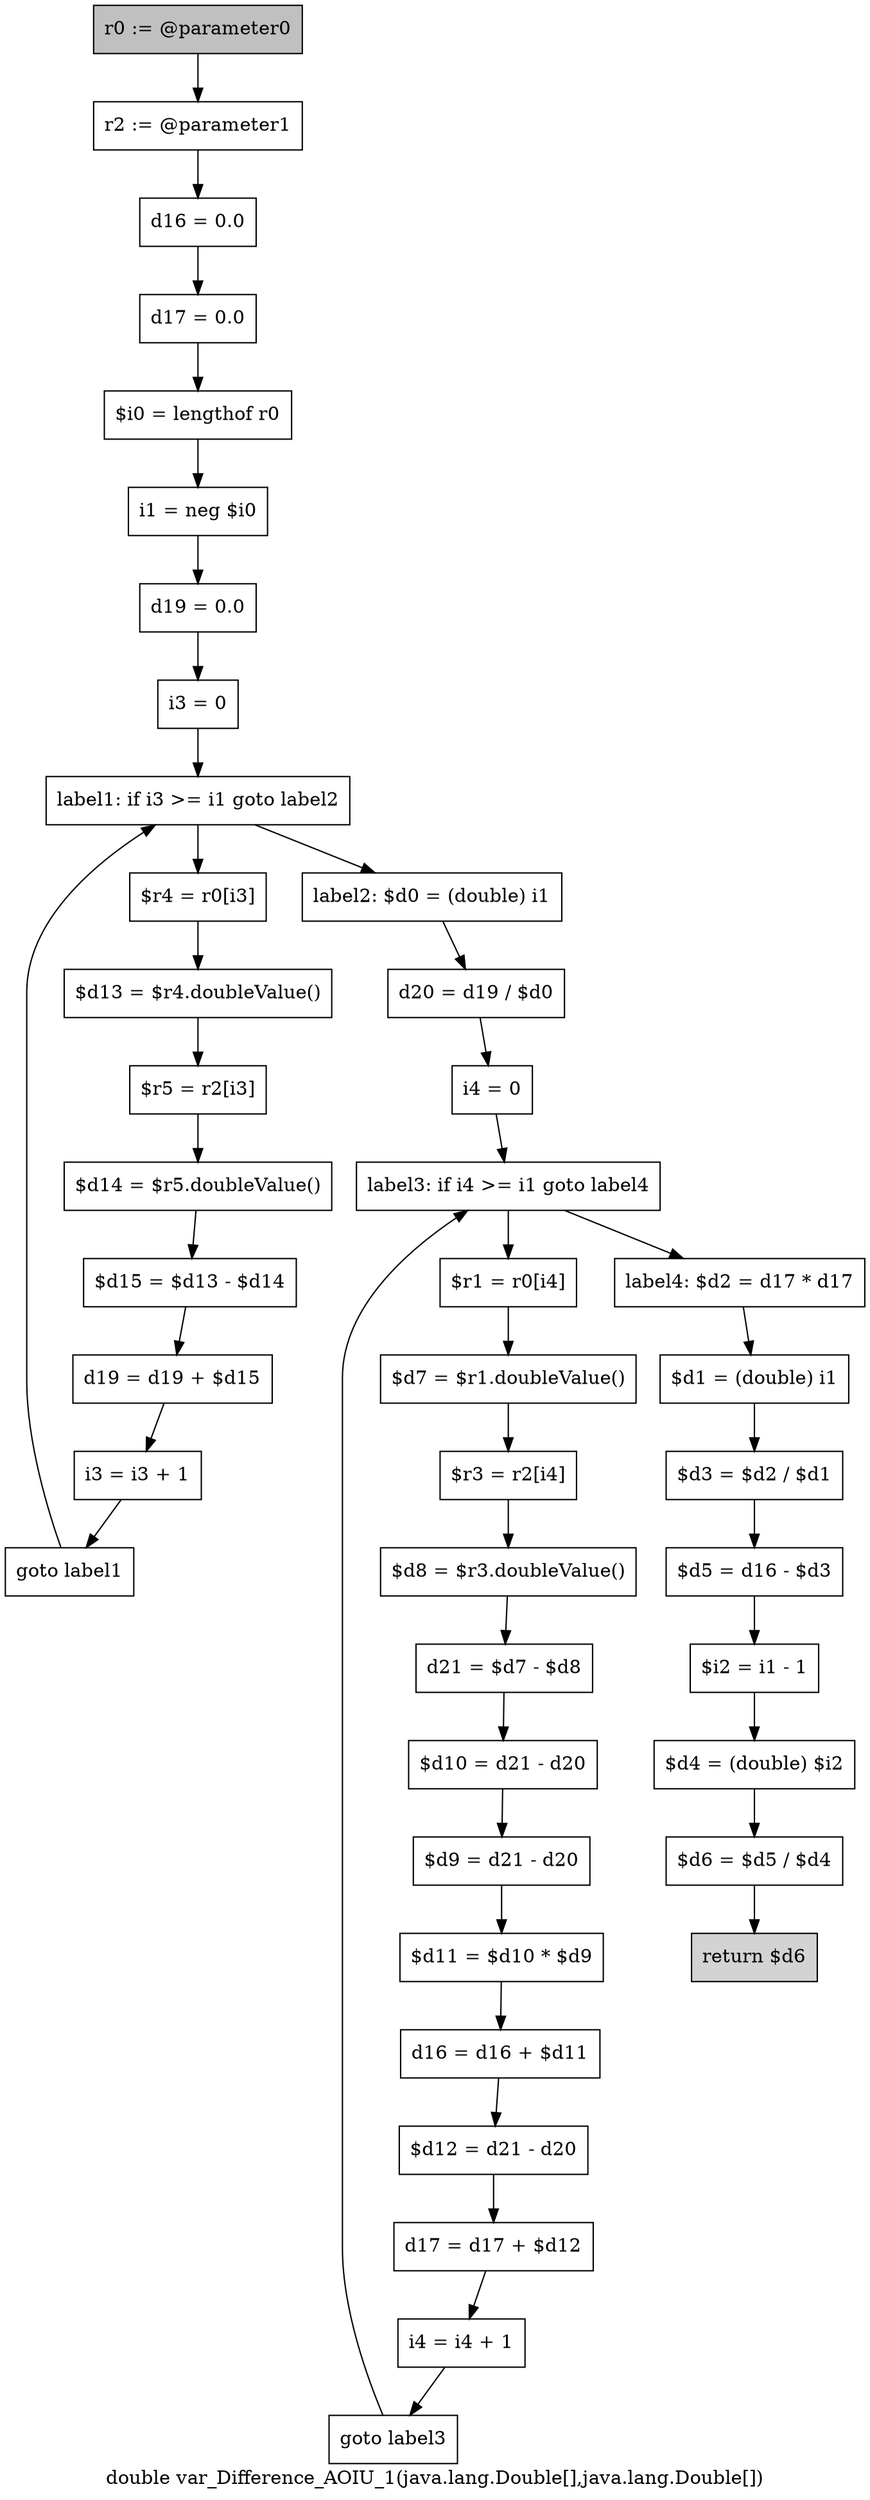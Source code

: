 digraph "double var_Difference_AOIU_1(java.lang.Double[],java.lang.Double[])" {
    label="double var_Difference_AOIU_1(java.lang.Double[],java.lang.Double[])";
    node [shape=box];
    "0" [style=filled,fillcolor=gray,label="r0 := @parameter0",];
    "1" [label="r2 := @parameter1",];
    "0"->"1";
    "2" [label="d16 = 0.0",];
    "1"->"2";
    "3" [label="d17 = 0.0",];
    "2"->"3";
    "4" [label="$i0 = lengthof r0",];
    "3"->"4";
    "5" [label="i1 = neg $i0",];
    "4"->"5";
    "6" [label="d19 = 0.0",];
    "5"->"6";
    "7" [label="i3 = 0",];
    "6"->"7";
    "8" [label="label1: if i3 >= i1 goto label2",];
    "7"->"8";
    "9" [label="$r4 = r0[i3]",];
    "8"->"9";
    "17" [label="label2: $d0 = (double) i1",];
    "8"->"17";
    "10" [label="$d13 = $r4.doubleValue()",];
    "9"->"10";
    "11" [label="$r5 = r2[i3]",];
    "10"->"11";
    "12" [label="$d14 = $r5.doubleValue()",];
    "11"->"12";
    "13" [label="$d15 = $d13 - $d14",];
    "12"->"13";
    "14" [label="d19 = d19 + $d15",];
    "13"->"14";
    "15" [label="i3 = i3 + 1",];
    "14"->"15";
    "16" [label="goto label1",];
    "15"->"16";
    "16"->"8";
    "18" [label="d20 = d19 / $d0",];
    "17"->"18";
    "19" [label="i4 = 0",];
    "18"->"19";
    "20" [label="label3: if i4 >= i1 goto label4",];
    "19"->"20";
    "21" [label="$r1 = r0[i4]",];
    "20"->"21";
    "34" [label="label4: $d2 = d17 * d17",];
    "20"->"34";
    "22" [label="$d7 = $r1.doubleValue()",];
    "21"->"22";
    "23" [label="$r3 = r2[i4]",];
    "22"->"23";
    "24" [label="$d8 = $r3.doubleValue()",];
    "23"->"24";
    "25" [label="d21 = $d7 - $d8",];
    "24"->"25";
    "26" [label="$d10 = d21 - d20",];
    "25"->"26";
    "27" [label="$d9 = d21 - d20",];
    "26"->"27";
    "28" [label="$d11 = $d10 * $d9",];
    "27"->"28";
    "29" [label="d16 = d16 + $d11",];
    "28"->"29";
    "30" [label="$d12 = d21 - d20",];
    "29"->"30";
    "31" [label="d17 = d17 + $d12",];
    "30"->"31";
    "32" [label="i4 = i4 + 1",];
    "31"->"32";
    "33" [label="goto label3",];
    "32"->"33";
    "33"->"20";
    "35" [label="$d1 = (double) i1",];
    "34"->"35";
    "36" [label="$d3 = $d2 / $d1",];
    "35"->"36";
    "37" [label="$d5 = d16 - $d3",];
    "36"->"37";
    "38" [label="$i2 = i1 - 1",];
    "37"->"38";
    "39" [label="$d4 = (double) $i2",];
    "38"->"39";
    "40" [label="$d6 = $d5 / $d4",];
    "39"->"40";
    "41" [style=filled,fillcolor=lightgray,label="return $d6",];
    "40"->"41";
}
